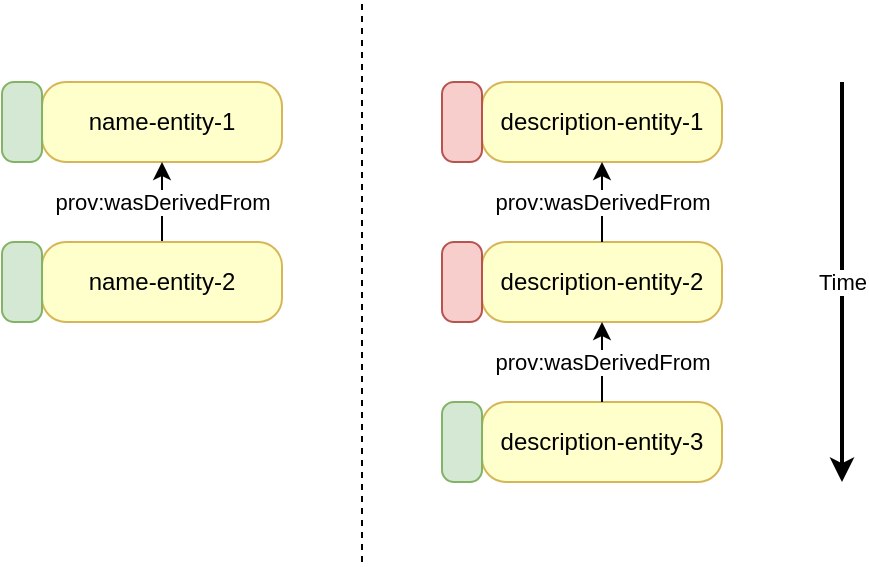<mxfile>
    <diagram id="ReIu3Y8kUQM35gDhvB8N" name="Page-1">
        <mxGraphModel dx="1508" dy="659" grid="1" gridSize="10" guides="1" tooltips="1" connect="1" arrows="1" fold="1" page="1" pageScale="1" pageWidth="827" pageHeight="1169" math="0" shadow="0">
            <root>
                <mxCell id="0"/>
                <mxCell id="1" parent="0"/>
                <mxCell id="2" value="name-entity-1" style="rounded=1;whiteSpace=wrap;html=1;fillColor=#FFFFCC;strokeColor=#d6b656;arcSize=30;" parent="1" vertex="1">
                    <mxGeometry x="80" y="200" width="120" height="40" as="geometry"/>
                </mxCell>
                <mxCell id="14" value="prov:wasDerivedFrom" style="edgeStyle=none;html=1;exitX=0.5;exitY=0;exitDx=0;exitDy=0;entryX=0.5;entryY=1;entryDx=0;entryDy=0;" edge="1" parent="1" source="4" target="2">
                    <mxGeometry relative="1" as="geometry"/>
                </mxCell>
                <mxCell id="4" value="name-entity-2" style="rounded=1;whiteSpace=wrap;html=1;fillColor=#FFFFCC;strokeColor=#d6b656;arcSize=30;" parent="1" vertex="1">
                    <mxGeometry x="80" y="280" width="120" height="40" as="geometry"/>
                </mxCell>
                <mxCell id="5" value="description-entity-1" style="rounded=1;whiteSpace=wrap;html=1;fillColor=#FFFFCC;strokeColor=#d6b656;arcSize=30;" parent="1" vertex="1">
                    <mxGeometry x="300" y="200" width="120" height="40" as="geometry"/>
                </mxCell>
                <mxCell id="9" value="" style="endArrow=classic;html=1;strokeWidth=2;" parent="1" edge="1">
                    <mxGeometry width="50" height="50" relative="1" as="geometry">
                        <mxPoint x="480" y="200" as="sourcePoint"/>
                        <mxPoint x="480" y="400" as="targetPoint"/>
                    </mxGeometry>
                </mxCell>
                <mxCell id="10" value="Time" style="edgeLabel;html=1;align=center;verticalAlign=middle;resizable=0;points=[];" parent="9" vertex="1" connectable="0">
                    <mxGeometry relative="1" as="geometry">
                        <mxPoint as="offset"/>
                    </mxGeometry>
                </mxCell>
                <mxCell id="11" value="description-entity-2" style="rounded=1;whiteSpace=wrap;html=1;fillColor=#FFFFCC;strokeColor=#d6b656;arcSize=30;" vertex="1" parent="1">
                    <mxGeometry x="300" y="280" width="120" height="40" as="geometry"/>
                </mxCell>
                <mxCell id="12" value="description-entity-3" style="rounded=1;whiteSpace=wrap;html=1;fillColor=#FFFFCC;strokeColor=#d6b656;arcSize=30;" vertex="1" parent="1">
                    <mxGeometry x="300" y="360" width="120" height="40" as="geometry"/>
                </mxCell>
                <mxCell id="13" value="" style="endArrow=none;dashed=1;html=1;" edge="1" parent="1">
                    <mxGeometry width="50" height="50" relative="1" as="geometry">
                        <mxPoint x="240" y="440" as="sourcePoint"/>
                        <mxPoint x="240" y="160" as="targetPoint"/>
                    </mxGeometry>
                </mxCell>
                <mxCell id="15" value="prov:wasDerivedFrom" style="edgeStyle=none;html=1;exitX=0.5;exitY=0;exitDx=0;exitDy=0;entryX=0.5;entryY=1;entryDx=0;entryDy=0;" edge="1" parent="1" source="11" target="5">
                    <mxGeometry relative="1" as="geometry">
                        <mxPoint x="170" y="290" as="sourcePoint"/>
                        <mxPoint x="170" y="250" as="targetPoint"/>
                    </mxGeometry>
                </mxCell>
                <mxCell id="16" value="prov:wasDerivedFrom" style="edgeStyle=none;html=1;exitX=0.5;exitY=0;exitDx=0;exitDy=0;entryX=0.5;entryY=1;entryDx=0;entryDy=0;" edge="1" parent="1" source="12" target="11">
                    <mxGeometry relative="1" as="geometry">
                        <mxPoint x="180" y="300" as="sourcePoint"/>
                        <mxPoint x="180" y="260" as="targetPoint"/>
                    </mxGeometry>
                </mxCell>
                <mxCell id="17" value="" style="rounded=1;whiteSpace=wrap;html=1;fillColor=#d5e8d4;strokeColor=#82b366;arcSize=30;" vertex="1" parent="1">
                    <mxGeometry x="60" y="200" width="20" height="40" as="geometry"/>
                </mxCell>
                <mxCell id="18" value="" style="rounded=1;whiteSpace=wrap;html=1;fillColor=#d5e8d4;strokeColor=#82b366;arcSize=30;" vertex="1" parent="1">
                    <mxGeometry x="60" y="280" width="20" height="40" as="geometry"/>
                </mxCell>
                <mxCell id="19" value="" style="rounded=1;whiteSpace=wrap;html=1;fillColor=#f8cecc;strokeColor=#b85450;arcSize=30;" vertex="1" parent="1">
                    <mxGeometry x="280" y="200" width="20" height="40" as="geometry"/>
                </mxCell>
                <mxCell id="20" value="" style="rounded=1;whiteSpace=wrap;html=1;fillColor=#f8cecc;strokeColor=#b85450;arcSize=30;" vertex="1" parent="1">
                    <mxGeometry x="280" y="280" width="20" height="40" as="geometry"/>
                </mxCell>
                <mxCell id="21" value="" style="rounded=1;whiteSpace=wrap;html=1;fillColor=#d5e8d4;strokeColor=#82b366;arcSize=30;" vertex="1" parent="1">
                    <mxGeometry x="280" y="360" width="20" height="40" as="geometry"/>
                </mxCell>
            </root>
        </mxGraphModel>
    </diagram>
</mxfile>